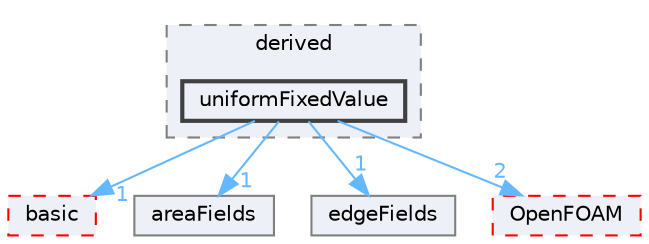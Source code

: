 digraph "src/finiteArea/fields/faPatchFields/derived/uniformFixedValue"
{
 // LATEX_PDF_SIZE
  bgcolor="transparent";
  edge [fontname=Helvetica,fontsize=10,labelfontname=Helvetica,labelfontsize=10];
  node [fontname=Helvetica,fontsize=10,shape=box,height=0.2,width=0.4];
  compound=true
  subgraph clusterdir_e199f5c11b5a7f232da4f9fe7f7d8b60 {
    graph [ bgcolor="#edf0f7", pencolor="grey50", label="derived", fontname=Helvetica,fontsize=10 style="filled,dashed", URL="dir_e199f5c11b5a7f232da4f9fe7f7d8b60.html",tooltip=""]
  dir_5fdd4973c2579162c4ebeac91bbf6a51 [label="uniformFixedValue", fillcolor="#edf0f7", color="grey25", style="filled,bold", URL="dir_5fdd4973c2579162c4ebeac91bbf6a51.html",tooltip=""];
  }
  dir_a3ace091d9f29f1a163e7ddba3bdb43a [label="basic", fillcolor="#edf0f7", color="red", style="filled,dashed", URL="dir_a3ace091d9f29f1a163e7ddba3bdb43a.html",tooltip=""];
  dir_daaae48b02afa3c7d2f12c306bc03aaf [label="areaFields", fillcolor="#edf0f7", color="grey50", style="filled", URL="dir_daaae48b02afa3c7d2f12c306bc03aaf.html",tooltip=""];
  dir_aab456f5c1cc5dbfc723b55e621977f8 [label="edgeFields", fillcolor="#edf0f7", color="grey50", style="filled", URL="dir_aab456f5c1cc5dbfc723b55e621977f8.html",tooltip=""];
  dir_c5473ff19b20e6ec4dfe5c310b3778a8 [label="OpenFOAM", fillcolor="#edf0f7", color="red", style="filled,dashed", URL="dir_c5473ff19b20e6ec4dfe5c310b3778a8.html",tooltip=""];
  dir_5fdd4973c2579162c4ebeac91bbf6a51->dir_a3ace091d9f29f1a163e7ddba3bdb43a [headlabel="1", labeldistance=1.5 headhref="dir_004212_000206.html" href="dir_004212_000206.html" color="steelblue1" fontcolor="steelblue1"];
  dir_5fdd4973c2579162c4ebeac91bbf6a51->dir_aab456f5c1cc5dbfc723b55e621977f8 [headlabel="1", labeldistance=1.5 headhref="dir_004212_001106.html" href="dir_004212_001106.html" color="steelblue1" fontcolor="steelblue1"];
  dir_5fdd4973c2579162c4ebeac91bbf6a51->dir_c5473ff19b20e6ec4dfe5c310b3778a8 [headlabel="2", labeldistance=1.5 headhref="dir_004212_002695.html" href="dir_004212_002695.html" color="steelblue1" fontcolor="steelblue1"];
  dir_5fdd4973c2579162c4ebeac91bbf6a51->dir_daaae48b02afa3c7d2f12c306bc03aaf [headlabel="1", labeldistance=1.5 headhref="dir_004212_000120.html" href="dir_004212_000120.html" color="steelblue1" fontcolor="steelblue1"];
}
